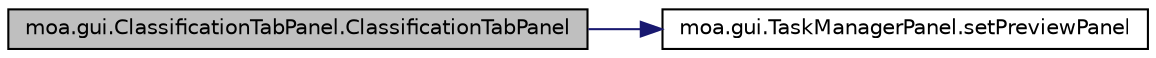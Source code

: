 digraph G
{
  edge [fontname="Helvetica",fontsize="10",labelfontname="Helvetica",labelfontsize="10"];
  node [fontname="Helvetica",fontsize="10",shape=record];
  rankdir=LR;
  Node1 [label="moa.gui.ClassificationTabPanel.ClassificationTabPanel",height=0.2,width=0.4,color="black", fillcolor="grey75", style="filled" fontcolor="black"];
  Node1 -> Node2 [color="midnightblue",fontsize="10",style="solid",fontname="Helvetica"];
  Node2 [label="moa.gui.TaskManagerPanel.setPreviewPanel",height=0.2,width=0.4,color="black", fillcolor="white", style="filled",URL="$classmoa_1_1gui_1_1TaskManagerPanel.html#a06ab152c788f7c572f1e5be2cca7fd14"];
}
